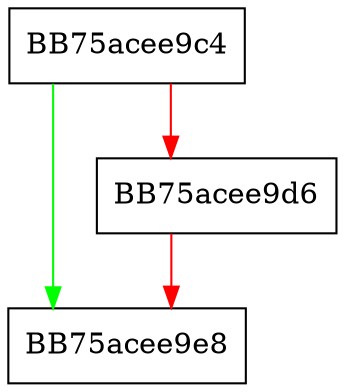 digraph close {
  node [shape="box"];
  graph [splines=ortho];
  BB75acee9c4 -> BB75acee9e8 [color="green"];
  BB75acee9c4 -> BB75acee9d6 [color="red"];
  BB75acee9d6 -> BB75acee9e8 [color="red"];
}